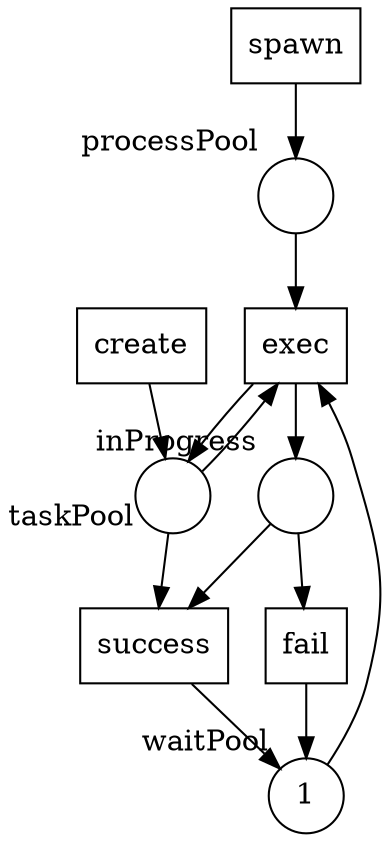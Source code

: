 digraph G {
subgraph place {
node [shape=circle, width=.5];
"processPool" [label="", xlabel="processPool"];
"inProgress" [label="", xlabel="inProgress"];
"waitPool" [label="1", xlabel="waitPool"];
"taskPool" [label="", xlabel="taskPool"];
}
subgraph transitions {
node [shape=rect, width=.5, height=.5];
"exec";
"fail";
"create";
"spawn";
"success";
}
"waitPool" -> "exec";
"taskPool" -> "exec";
"processPool" -> "exec";
"exec" -> "taskPool";
"exec" -> "inProgress";
"inProgress" -> "fail";
"fail" -> "waitPool";
"create" -> "taskPool";
"spawn" -> "processPool";
"taskPool" -> "success";
"inProgress" -> "success";
"success" -> "waitPool";
}
